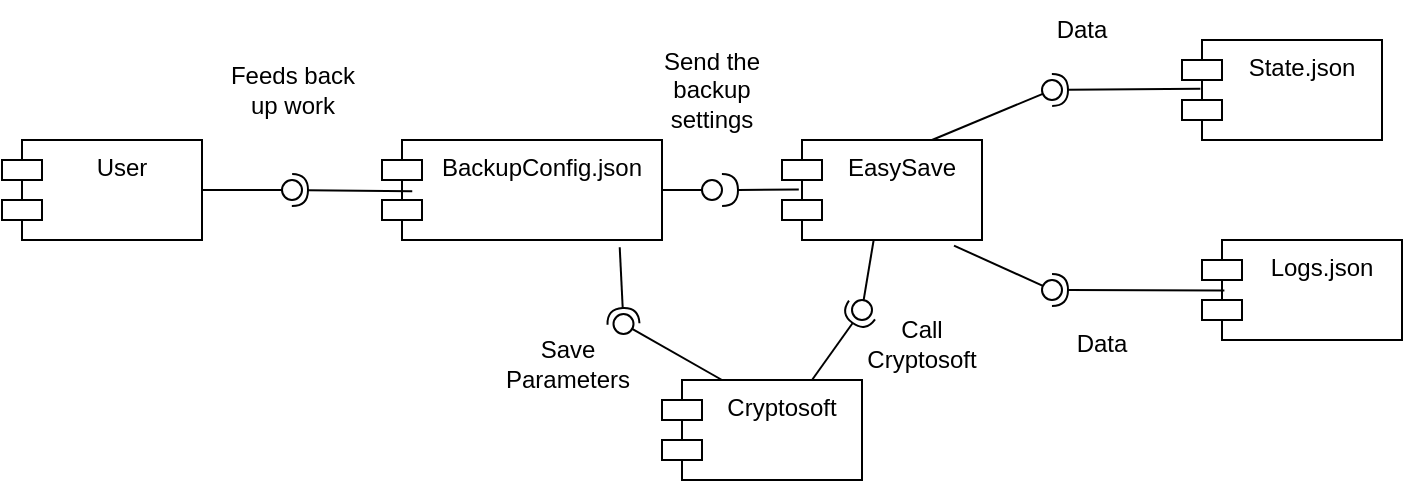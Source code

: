 <mxfile version="20.8.20" type="device"><diagram name="Page-1" id="WWx3IxwURotDNj_i_UxK"><mxGraphModel dx="1050" dy="550" grid="1" gridSize="10" guides="1" tooltips="1" connect="1" arrows="1" fold="1" page="1" pageScale="1" pageWidth="827" pageHeight="1169" math="0" shadow="0"><root><mxCell id="0"/><mxCell id="1" parent="0"/><mxCell id="34kdDrHSGfHPDw62yco8-3" value="State.json" style="shape=module;align=left;spacingLeft=20;align=center;verticalAlign=top;direction=east;" parent="1" vertex="1"><mxGeometry x="660" y="100" width="100" height="50" as="geometry"/></mxCell><mxCell id="34kdDrHSGfHPDw62yco8-5" value="Logs.json" style="shape=module;align=left;spacingLeft=20;align=center;verticalAlign=top;direction=east;" parent="1" vertex="1"><mxGeometry x="670" y="200" width="100" height="50" as="geometry"/></mxCell><mxCell id="34kdDrHSGfHPDw62yco8-6" value="BackupConfig.json" style="shape=module;align=left;spacingLeft=20;align=center;verticalAlign=top;direction=east;" parent="1" vertex="1"><mxGeometry x="260" y="150" width="140" height="50" as="geometry"/></mxCell><mxCell id="34kdDrHSGfHPDw62yco8-7" value="EasySave" style="shape=module;align=left;spacingLeft=20;align=center;verticalAlign=top;direction=east;" parent="1" vertex="1"><mxGeometry x="460" y="150" width="100" height="50" as="geometry"/></mxCell><mxCell id="34kdDrHSGfHPDw62yco8-8" value="User" style="shape=module;align=left;spacingLeft=20;align=center;verticalAlign=top;direction=east;" parent="1" vertex="1"><mxGeometry x="70" y="150" width="100" height="50" as="geometry"/></mxCell><mxCell id="34kdDrHSGfHPDw62yco8-37" value="" style="rounded=0;orthogonalLoop=1;jettySize=auto;html=1;endArrow=none;endFill=0;sketch=0;sourcePerimeterSpacing=0;targetPerimeterSpacing=0;" parent="1" target="34kdDrHSGfHPDw62yco8-39" edge="1"><mxGeometry relative="1" as="geometry"><mxPoint x="170" y="175" as="sourcePoint"/></mxGeometry></mxCell><mxCell id="34kdDrHSGfHPDw62yco8-38" value="" style="rounded=0;orthogonalLoop=1;jettySize=auto;html=1;endArrow=halfCircle;endFill=0;entryX=0.5;entryY=0.5;endSize=6;strokeWidth=1;sketch=0;exitX=0.108;exitY=0.512;exitDx=0;exitDy=0;exitPerimeter=0;" parent="1" source="34kdDrHSGfHPDw62yco8-6" target="34kdDrHSGfHPDw62yco8-39" edge="1"><mxGeometry relative="1" as="geometry"><mxPoint x="210" y="175" as="sourcePoint"/></mxGeometry></mxCell><mxCell id="34kdDrHSGfHPDw62yco8-39" value="" style="ellipse;whiteSpace=wrap;html=1;align=center;aspect=fixed;resizable=0;points=[];outlineConnect=0;sketch=0;" parent="1" vertex="1"><mxGeometry x="210" y="170" width="10" height="10" as="geometry"/></mxCell><mxCell id="34kdDrHSGfHPDw62yco8-40" value="" style="rounded=0;orthogonalLoop=1;jettySize=auto;html=1;endArrow=none;endFill=0;sketch=0;sourcePerimeterSpacing=0;targetPerimeterSpacing=0;exitX=1;exitY=0.5;exitDx=0;exitDy=0;" parent="1" source="34kdDrHSGfHPDw62yco8-6" target="34kdDrHSGfHPDw62yco8-42" edge="1"><mxGeometry relative="1" as="geometry"><mxPoint x="394" y="175" as="sourcePoint"/></mxGeometry></mxCell><mxCell id="34kdDrHSGfHPDw62yco8-41" value="" style="rounded=0;orthogonalLoop=1;jettySize=auto;html=1;endArrow=halfCircle;endFill=0;endSize=6;strokeWidth=1;sketch=0;exitX=0.084;exitY=0.496;exitDx=0;exitDy=0;exitPerimeter=0;" parent="1" source="34kdDrHSGfHPDw62yco8-7" target="34kdDrHSGfHPDw62yco8-42" edge="1"><mxGeometry relative="1" as="geometry"><mxPoint x="434" y="175" as="sourcePoint"/><mxPoint x="430" y="175" as="targetPoint"/></mxGeometry></mxCell><mxCell id="34kdDrHSGfHPDw62yco8-42" value="" style="ellipse;whiteSpace=wrap;html=1;align=center;aspect=fixed;resizable=0;points=[];outlineConnect=0;sketch=0;" parent="1" vertex="1"><mxGeometry x="420" y="170" width="10" height="10" as="geometry"/></mxCell><mxCell id="34kdDrHSGfHPDw62yco8-43" value="" style="rounded=0;orthogonalLoop=1;jettySize=auto;html=1;endArrow=none;endFill=0;sketch=0;sourcePerimeterSpacing=0;targetPerimeterSpacing=0;exitX=0.75;exitY=0;exitDx=0;exitDy=0;" parent="1" source="34kdDrHSGfHPDw62yco8-7" target="34kdDrHSGfHPDw62yco8-45" edge="1"><mxGeometry relative="1" as="geometry"><mxPoint x="560" y="135" as="sourcePoint"/></mxGeometry></mxCell><mxCell id="34kdDrHSGfHPDw62yco8-44" value="" style="rounded=0;orthogonalLoop=1;jettySize=auto;html=1;endArrow=halfCircle;endFill=0;entryX=0.5;entryY=0.5;endSize=6;strokeWidth=1;sketch=0;exitX=0.092;exitY=0.488;exitDx=0;exitDy=0;exitPerimeter=0;" parent="1" source="34kdDrHSGfHPDw62yco8-3" target="34kdDrHSGfHPDw62yco8-45" edge="1"><mxGeometry relative="1" as="geometry"><mxPoint x="600" y="135" as="sourcePoint"/></mxGeometry></mxCell><mxCell id="34kdDrHSGfHPDw62yco8-45" value="" style="ellipse;whiteSpace=wrap;html=1;align=center;aspect=fixed;resizable=0;points=[];outlineConnect=0;sketch=0;" parent="1" vertex="1"><mxGeometry x="590" y="120" width="10" height="10" as="geometry"/></mxCell><mxCell id="34kdDrHSGfHPDw62yco8-46" value="" style="rounded=0;orthogonalLoop=1;jettySize=auto;html=1;endArrow=none;endFill=0;sketch=0;sourcePerimeterSpacing=0;targetPerimeterSpacing=0;exitX=0.86;exitY=1.056;exitDx=0;exitDy=0;exitPerimeter=0;" parent="1" source="34kdDrHSGfHPDw62yco8-7" target="34kdDrHSGfHPDw62yco8-48" edge="1"><mxGeometry relative="1" as="geometry"><mxPoint x="575" y="225" as="sourcePoint"/></mxGeometry></mxCell><mxCell id="34kdDrHSGfHPDw62yco8-47" value="" style="rounded=0;orthogonalLoop=1;jettySize=auto;html=1;endArrow=halfCircle;endFill=0;entryX=0.5;entryY=0.5;endSize=6;strokeWidth=1;sketch=0;exitX=0.112;exitY=0.504;exitDx=0;exitDy=0;exitPerimeter=0;" parent="1" source="34kdDrHSGfHPDw62yco8-5" target="34kdDrHSGfHPDw62yco8-48" edge="1"><mxGeometry relative="1" as="geometry"><mxPoint x="615" y="225" as="sourcePoint"/></mxGeometry></mxCell><mxCell id="34kdDrHSGfHPDw62yco8-48" value="" style="ellipse;whiteSpace=wrap;html=1;align=center;aspect=fixed;resizable=0;points=[];outlineConnect=0;sketch=0;" parent="1" vertex="1"><mxGeometry x="590" y="220" width="10" height="10" as="geometry"/></mxCell><mxCell id="34kdDrHSGfHPDw62yco8-49" value="Feeds back up work" style="text;html=1;strokeColor=none;fillColor=none;align=center;verticalAlign=middle;whiteSpace=wrap;rounded=0;" parent="1" vertex="1"><mxGeometry x="177.5" y="110" width="75" height="30" as="geometry"/></mxCell><mxCell id="34kdDrHSGfHPDw62yco8-50" value="Send the backup settings" style="text;html=1;strokeColor=none;fillColor=none;align=center;verticalAlign=middle;whiteSpace=wrap;rounded=0;" parent="1" vertex="1"><mxGeometry x="383.25" y="110" width="83.5" height="30" as="geometry"/></mxCell><mxCell id="34kdDrHSGfHPDw62yco8-51" value="Data" style="text;html=1;strokeColor=none;fillColor=none;align=center;verticalAlign=middle;whiteSpace=wrap;rounded=0;" parent="1" vertex="1"><mxGeometry x="580" y="80" width="60" height="30" as="geometry"/></mxCell><mxCell id="34kdDrHSGfHPDw62yco8-52" value="Data" style="text;html=1;strokeColor=none;fillColor=none;align=center;verticalAlign=middle;whiteSpace=wrap;rounded=0;" parent="1" vertex="1"><mxGeometry x="590" y="237" width="60" height="30" as="geometry"/></mxCell><mxCell id="WVVHVhzw7VECRie8XkcO-1" value="" style="rounded=0;orthogonalLoop=1;jettySize=auto;html=1;endArrow=none;endFill=0;sketch=0;sourcePerimeterSpacing=0;targetPerimeterSpacing=0;" parent="1" target="WVVHVhzw7VECRie8XkcO-3" edge="1"><mxGeometry relative="1" as="geometry"><mxPoint x="430" y="270" as="sourcePoint"/></mxGeometry></mxCell><mxCell id="WVVHVhzw7VECRie8XkcO-2" value="" style="rounded=0;orthogonalLoop=1;jettySize=auto;html=1;endArrow=halfCircle;endFill=0;entryX=0.5;entryY=0.5;endSize=6;strokeWidth=1;sketch=0;exitX=0.849;exitY=1.072;exitDx=0;exitDy=0;exitPerimeter=0;" parent="1" source="34kdDrHSGfHPDw62yco8-6" target="WVVHVhzw7VECRie8XkcO-3" edge="1"><mxGeometry relative="1" as="geometry"><mxPoint x="466.75" y="240" as="sourcePoint"/></mxGeometry></mxCell><mxCell id="WVVHVhzw7VECRie8XkcO-3" value="" style="ellipse;whiteSpace=wrap;html=1;align=center;aspect=fixed;resizable=0;points=[];outlineConnect=0;sketch=0;" parent="1" vertex="1"><mxGeometry x="375.75" y="237" width="10" height="10" as="geometry"/></mxCell><mxCell id="WVVHVhzw7VECRie8XkcO-4" value="Save Parameters" style="text;html=1;strokeColor=none;fillColor=none;align=center;verticalAlign=middle;whiteSpace=wrap;rounded=0;" parent="1" vertex="1"><mxGeometry x="323.25" y="247" width="60" height="30" as="geometry"/></mxCell><mxCell id="WVVHVhzw7VECRie8XkcO-5" value="Cryptosoft" style="shape=module;align=left;spacingLeft=20;align=center;verticalAlign=top;direction=east;" parent="1" vertex="1"><mxGeometry x="400" y="270" width="100" height="50" as="geometry"/></mxCell><mxCell id="WVVHVhzw7VECRie8XkcO-15" value="" style="rounded=0;orthogonalLoop=1;jettySize=auto;html=1;endArrow=none;endFill=0;sketch=0;sourcePerimeterSpacing=0;targetPerimeterSpacing=0;" parent="1" source="34kdDrHSGfHPDw62yco8-7" target="WVVHVhzw7VECRie8XkcO-17" edge="1"><mxGeometry relative="1" as="geometry"><mxPoint x="480" y="235" as="sourcePoint"/></mxGeometry></mxCell><mxCell id="WVVHVhzw7VECRie8XkcO-16" value="" style="rounded=0;orthogonalLoop=1;jettySize=auto;html=1;endArrow=halfCircle;endFill=0;entryX=0.5;entryY=0.5;endSize=6;strokeWidth=1;sketch=0;exitX=0.75;exitY=0;exitDx=0;exitDy=0;" parent="1" source="WVVHVhzw7VECRie8XkcO-5" target="WVVHVhzw7VECRie8XkcO-17" edge="1"><mxGeometry relative="1" as="geometry"><mxPoint x="520" y="235" as="sourcePoint"/></mxGeometry></mxCell><mxCell id="WVVHVhzw7VECRie8XkcO-17" value="" style="ellipse;whiteSpace=wrap;html=1;align=center;aspect=fixed;resizable=0;points=[];outlineConnect=0;sketch=0;" parent="1" vertex="1"><mxGeometry x="495" y="230" width="10" height="10" as="geometry"/></mxCell><mxCell id="WVVHVhzw7VECRie8XkcO-18" value="Call Cryptosoft" style="text;html=1;strokeColor=none;fillColor=none;align=center;verticalAlign=middle;whiteSpace=wrap;rounded=0;" parent="1" vertex="1"><mxGeometry x="500" y="237" width="60" height="30" as="geometry"/></mxCell></root></mxGraphModel></diagram></mxfile>